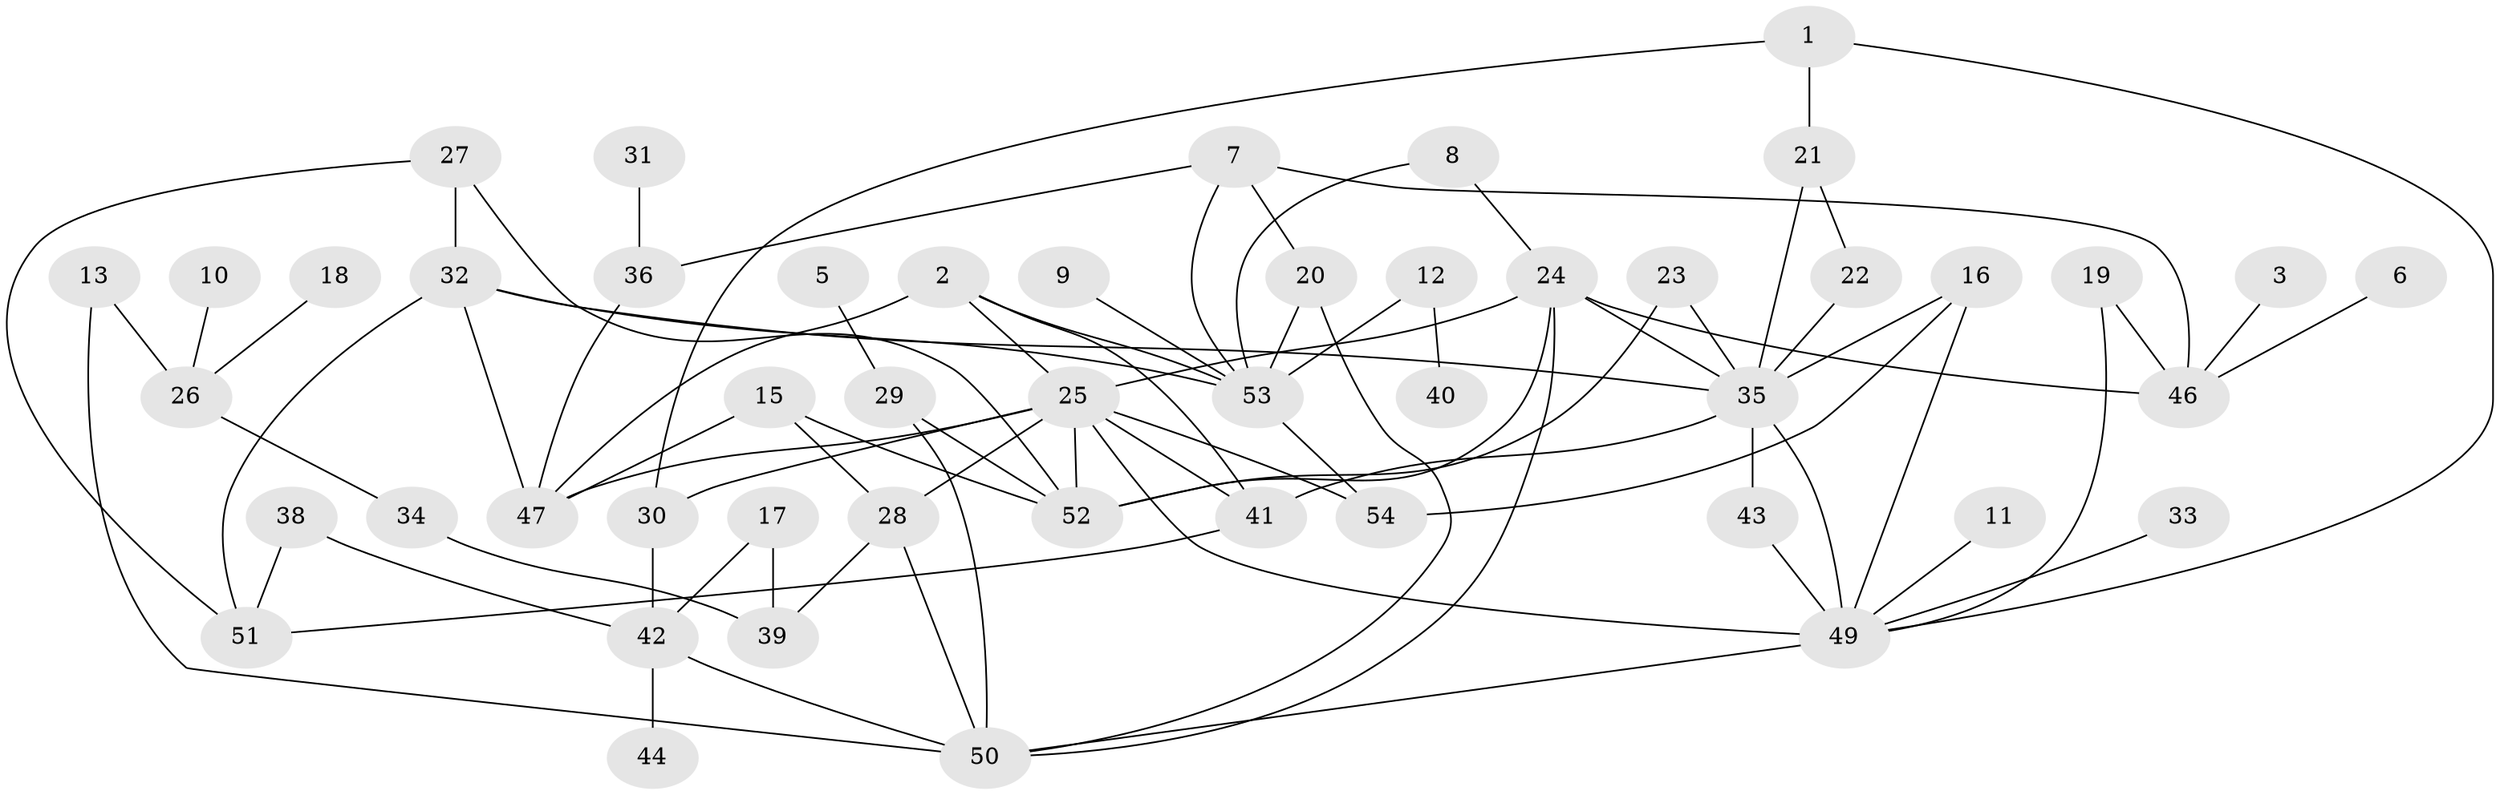 // original degree distribution, {6: 0.037037037037037035, 3: 0.25, 4: 0.14814814814814814, 2: 0.23148148148148148, 1: 0.19444444444444445, 0: 0.046296296296296294, 5: 0.07407407407407407, 7: 0.018518518518518517}
// Generated by graph-tools (version 1.1) at 2025/00/03/09/25 03:00:46]
// undirected, 49 vertices, 81 edges
graph export_dot {
graph [start="1"]
  node [color=gray90,style=filled];
  1;
  2;
  3;
  5;
  6;
  7;
  8;
  9;
  10;
  11;
  12;
  13;
  15;
  16;
  17;
  18;
  19;
  20;
  21;
  22;
  23;
  24;
  25;
  26;
  27;
  28;
  29;
  30;
  31;
  32;
  33;
  34;
  35;
  36;
  38;
  39;
  40;
  41;
  42;
  43;
  44;
  46;
  47;
  49;
  50;
  51;
  52;
  53;
  54;
  1 -- 21 [weight=1.0];
  1 -- 30 [weight=1.0];
  1 -- 49 [weight=1.0];
  2 -- 25 [weight=1.0];
  2 -- 41 [weight=1.0];
  2 -- 47 [weight=1.0];
  2 -- 53 [weight=1.0];
  3 -- 46 [weight=1.0];
  5 -- 29 [weight=1.0];
  6 -- 46 [weight=1.0];
  7 -- 20 [weight=1.0];
  7 -- 36 [weight=1.0];
  7 -- 46 [weight=1.0];
  7 -- 53 [weight=1.0];
  8 -- 24 [weight=1.0];
  8 -- 53 [weight=1.0];
  9 -- 53 [weight=1.0];
  10 -- 26 [weight=1.0];
  11 -- 49 [weight=1.0];
  12 -- 40 [weight=1.0];
  12 -- 53 [weight=1.0];
  13 -- 26 [weight=1.0];
  13 -- 50 [weight=1.0];
  15 -- 28 [weight=1.0];
  15 -- 47 [weight=1.0];
  15 -- 52 [weight=1.0];
  16 -- 35 [weight=1.0];
  16 -- 49 [weight=1.0];
  16 -- 54 [weight=1.0];
  17 -- 39 [weight=1.0];
  17 -- 42 [weight=1.0];
  18 -- 26 [weight=1.0];
  19 -- 46 [weight=1.0];
  19 -- 49 [weight=1.0];
  20 -- 50 [weight=1.0];
  20 -- 53 [weight=1.0];
  21 -- 22 [weight=1.0];
  21 -- 35 [weight=1.0];
  22 -- 35 [weight=1.0];
  23 -- 35 [weight=1.0];
  23 -- 52 [weight=1.0];
  24 -- 25 [weight=2.0];
  24 -- 35 [weight=1.0];
  24 -- 46 [weight=3.0];
  24 -- 50 [weight=1.0];
  24 -- 52 [weight=1.0];
  25 -- 28 [weight=1.0];
  25 -- 30 [weight=3.0];
  25 -- 41 [weight=1.0];
  25 -- 47 [weight=1.0];
  25 -- 49 [weight=2.0];
  25 -- 52 [weight=1.0];
  25 -- 54 [weight=1.0];
  26 -- 34 [weight=1.0];
  27 -- 32 [weight=1.0];
  27 -- 51 [weight=1.0];
  27 -- 52 [weight=1.0];
  28 -- 39 [weight=1.0];
  28 -- 50 [weight=1.0];
  29 -- 50 [weight=2.0];
  29 -- 52 [weight=1.0];
  30 -- 42 [weight=2.0];
  31 -- 36 [weight=1.0];
  32 -- 35 [weight=1.0];
  32 -- 47 [weight=1.0];
  32 -- 51 [weight=1.0];
  32 -- 53 [weight=1.0];
  33 -- 49 [weight=1.0];
  34 -- 39 [weight=1.0];
  35 -- 41 [weight=1.0];
  35 -- 43 [weight=3.0];
  35 -- 49 [weight=1.0];
  36 -- 47 [weight=1.0];
  38 -- 42 [weight=1.0];
  38 -- 51 [weight=1.0];
  41 -- 51 [weight=1.0];
  42 -- 44 [weight=1.0];
  42 -- 50 [weight=1.0];
  43 -- 49 [weight=2.0];
  49 -- 50 [weight=1.0];
  53 -- 54 [weight=1.0];
}
